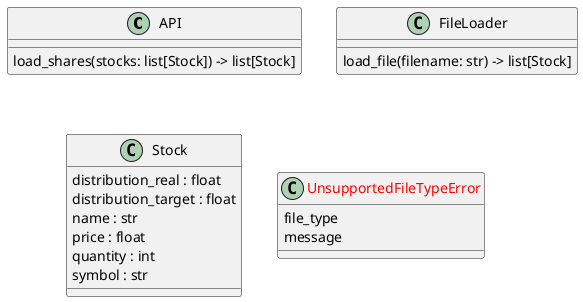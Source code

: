 @startuml classes
set namespaceSeparator none
class "API" as Portfolio_Balancing.portfolio_balancer.api.API {
  load_shares(stocks: list[Stock]) -> list[Stock]
}
class "FileLoader" as Portfolio_Balancing.portfolio_balancer.file_loader.FileLoader {
  load_file(filename: str) -> list[Stock]
}
class "Stock" as Portfolio_Balancing.portfolio_balancer.stock.Stock {
  distribution_real : float
  distribution_target : float
  name : str
  price : float
  quantity : int
  symbol : str
}
class "<color:red>UnsupportedFileTypeError</color>" as Portfolio_Balancing.portfolio_balancer.exception.UnsupportedFileTypeError {
  file_type
  message
}
@enduml
